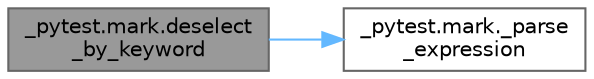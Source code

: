 digraph "_pytest.mark.deselect_by_keyword"
{
 // LATEX_PDF_SIZE
  bgcolor="transparent";
  edge [fontname=Helvetica,fontsize=10,labelfontname=Helvetica,labelfontsize=10];
  node [fontname=Helvetica,fontsize=10,shape=box,height=0.2,width=0.4];
  rankdir="LR";
  Node1 [id="Node000001",label="_pytest.mark.deselect\l_by_keyword",height=0.2,width=0.4,color="gray40", fillcolor="grey60", style="filled", fontcolor="black",tooltip=" "];
  Node1 -> Node2 [id="edge1_Node000001_Node000002",color="steelblue1",style="solid",tooltip=" "];
  Node2 [id="Node000002",label="_pytest.mark._parse\l_expression",height=0.2,width=0.4,color="grey40", fillcolor="white", style="filled",URL="$namespace__pytest_1_1mark.html#acbbc3cb28ff98a76518f72f281aa486a",tooltip=" "];
}
